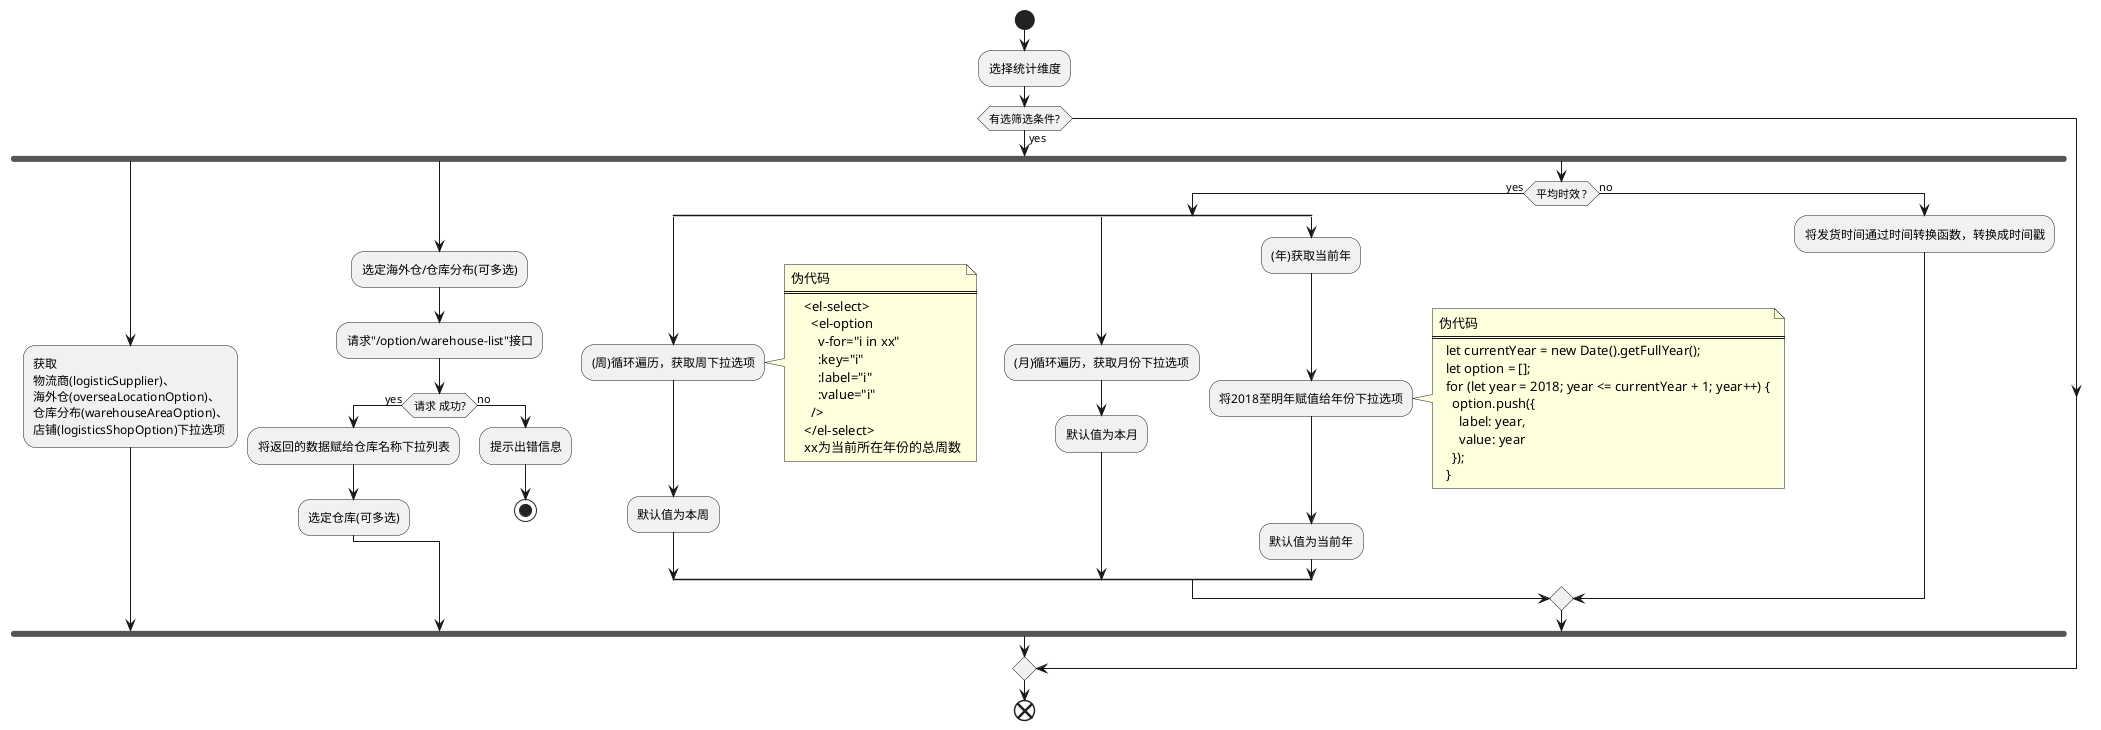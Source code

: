@startuml

start
:选择统计维度;
if(有选筛选条件?) then (yes)
  fork
    :获取
    物流商(logisticSupplier)、
    海外仓(overseaLocationOption)、
    仓库分布(warehouseAreaOption)、
    店铺(logisticsShopOption)下拉选项;
  fork again
    :选定海外仓/仓库分布(可多选);
    :请求"/option/warehouse-list"接口;
    if(请求 成功?) then (yes)
      :将返回的数据赋给仓库名称下拉列表;
      :选定仓库(可多选);
    else (no)
      :提示出错信息;
      stop
    endif
  fork again
    if(平均时效 ?) then (yes)
      split 
        :(周)循环遍历，获取周下拉选项;
        note right 
          伪代码
          ====
              <el-select>
                <el-option
                  v-for="i in xx"
                  :key="i"
                  :label="i"
                  :value="i"
                />
              </el-select>
              xx为当前所在年份的总周数
            end note
        :默认值为本周;
      split again 
        :(月)循环遍历，获取月份下拉选项;
        :默认值为本月;
      split again
        :(年)获取当前年;
        :将2018至明年赋值给年份下拉选项;
        note right
          伪代码
          ====
            let currentYear = new Date().getFullYear();
            let option = [];
            for (let year = 2018; year <= currentYear + 1; year++) {
              option.push({
                label: year,
                value: year
              });
            }
        end note
        :默认值为当前年;
      end split
    else (no)
      :将发货时间通过时间转换函数，转换成时间戳;
    endif
  end fork
endif
end

@enduml
